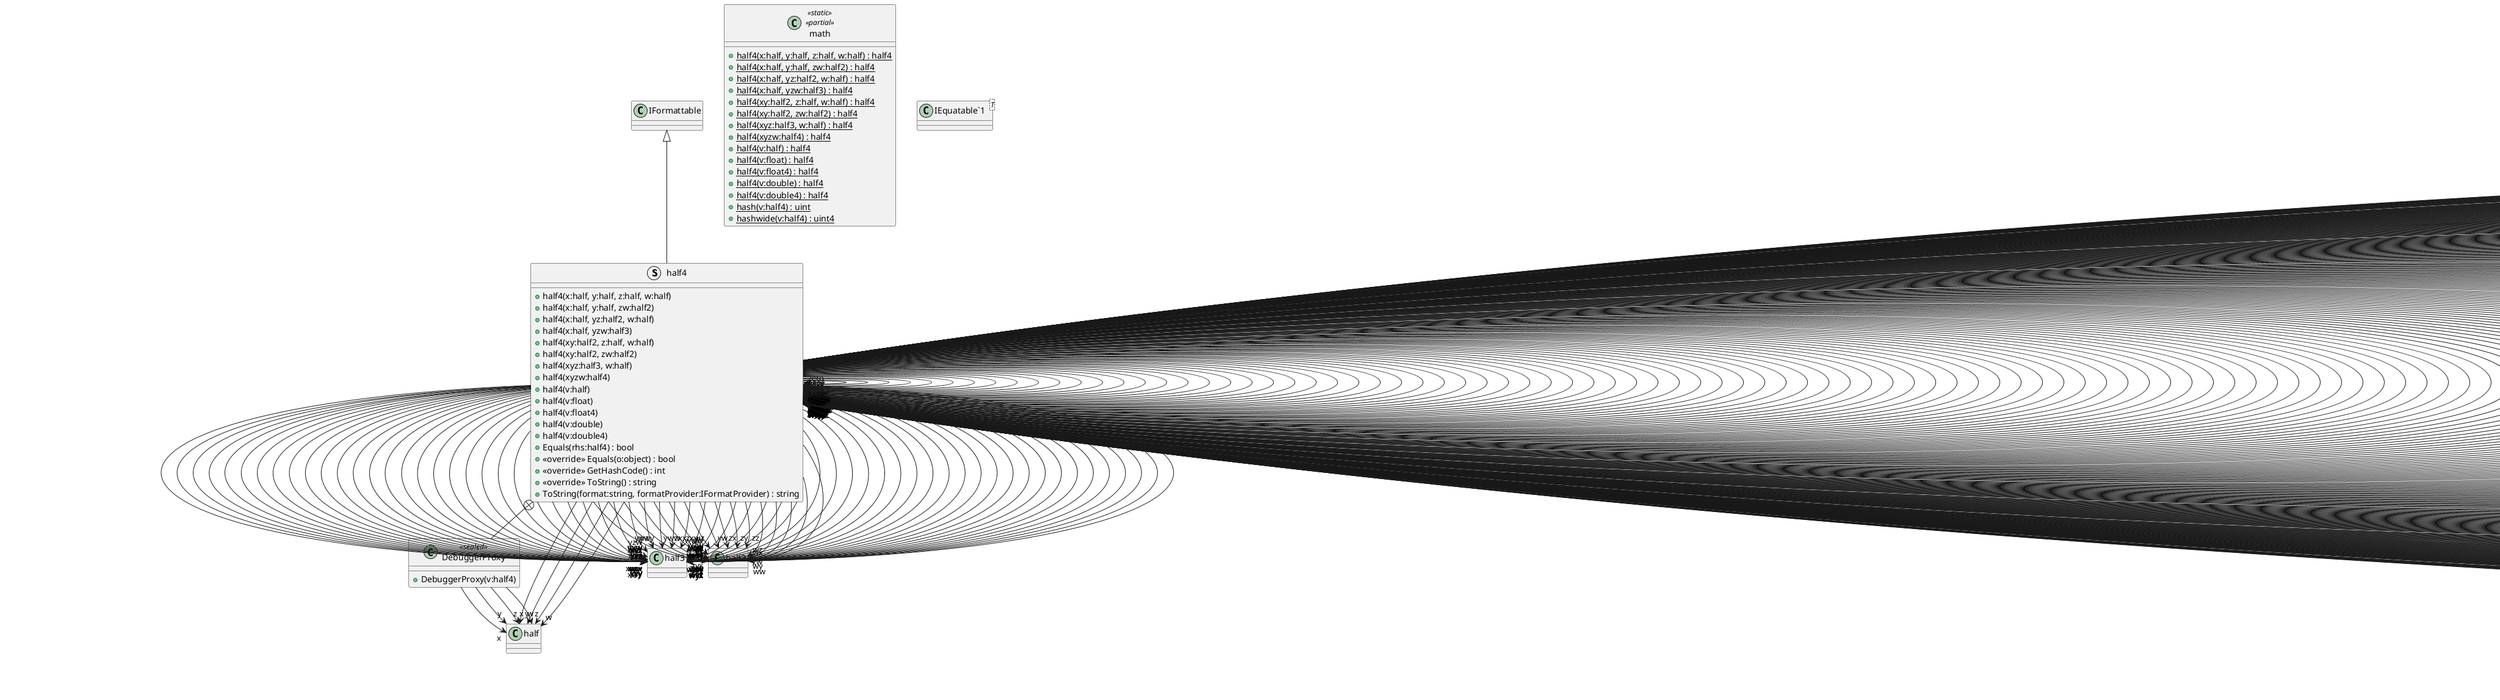 @startuml
struct half4 {
    + half4(x:half, y:half, z:half, w:half)
    + half4(x:half, y:half, zw:half2)
    + half4(x:half, yz:half2, w:half)
    + half4(x:half, yzw:half3)
    + half4(xy:half2, z:half, w:half)
    + half4(xy:half2, zw:half2)
    + half4(xyz:half3, w:half)
    + half4(xyzw:half4)
    + half4(v:half)
    + half4(v:float)
    + half4(v:float4)
    + half4(v:double)
    + half4(v:double4)
    + Equals(rhs:half4) : bool
    + <<override>> Equals(o:object) : bool
    + <<override>> GetHashCode() : int
    + <<override>> ToString() : string
    + ToString(format:string, formatProvider:IFormatProvider) : string
}
class math <<static>> <<partial>> {
    + {static} half4(x:half, y:half, z:half, w:half) : half4
    + {static} half4(x:half, y:half, zw:half2) : half4
    + {static} half4(x:half, yz:half2, w:half) : half4
    + {static} half4(x:half, yzw:half3) : half4
    + {static} half4(xy:half2, z:half, w:half) : half4
    + {static} half4(xy:half2, zw:half2) : half4
    + {static} half4(xyz:half3, w:half) : half4
    + {static} half4(xyzw:half4) : half4
    + {static} half4(v:half) : half4
    + {static} half4(v:float) : half4
    + {static} half4(v:float4) : half4
    + {static} half4(v:double) : half4
    + {static} half4(v:double4) : half4
    + {static} hash(v:half4) : uint
    + {static} hashwide(v:half4) : uint4
}
class "IEquatable`1"<T> {
}
class DebuggerProxy <<sealed>> {
    + DebuggerProxy(v:half4)
}
IFormattable <|-- half4
half4 --> "x" half
half4 --> "y" half
half4 --> "z" half
half4 --> "w" half
half4 --> "zero" half4
half4 --> "xxxx" half4
half4 --> "xxxy" half4
half4 --> "xxxz" half4
half4 --> "xxxw" half4
half4 --> "xxyx" half4
half4 --> "xxyy" half4
half4 --> "xxyz" half4
half4 --> "xxyw" half4
half4 --> "xxzx" half4
half4 --> "xxzy" half4
half4 --> "xxzz" half4
half4 --> "xxzw" half4
half4 --> "xxwx" half4
half4 --> "xxwy" half4
half4 --> "xxwz" half4
half4 --> "xxww" half4
half4 --> "xyxx" half4
half4 --> "xyxy" half4
half4 --> "xyxz" half4
half4 --> "xyxw" half4
half4 --> "xyyx" half4
half4 --> "xyyy" half4
half4 --> "xyyz" half4
half4 --> "xyyw" half4
half4 --> "xyzx" half4
half4 --> "xyzy" half4
half4 --> "xyzz" half4
half4 --> "xyzw" half4
half4 --> "xywx" half4
half4 --> "xywy" half4
half4 --> "xywz" half4
half4 --> "xyww" half4
half4 --> "xzxx" half4
half4 --> "xzxy" half4
half4 --> "xzxz" half4
half4 --> "xzxw" half4
half4 --> "xzyx" half4
half4 --> "xzyy" half4
half4 --> "xzyz" half4
half4 --> "xzyw" half4
half4 --> "xzzx" half4
half4 --> "xzzy" half4
half4 --> "xzzz" half4
half4 --> "xzzw" half4
half4 --> "xzwx" half4
half4 --> "xzwy" half4
half4 --> "xzwz" half4
half4 --> "xzww" half4
half4 --> "xwxx" half4
half4 --> "xwxy" half4
half4 --> "xwxz" half4
half4 --> "xwxw" half4
half4 --> "xwyx" half4
half4 --> "xwyy" half4
half4 --> "xwyz" half4
half4 --> "xwyw" half4
half4 --> "xwzx" half4
half4 --> "xwzy" half4
half4 --> "xwzz" half4
half4 --> "xwzw" half4
half4 --> "xwwx" half4
half4 --> "xwwy" half4
half4 --> "xwwz" half4
half4 --> "xwww" half4
half4 --> "yxxx" half4
half4 --> "yxxy" half4
half4 --> "yxxz" half4
half4 --> "yxxw" half4
half4 --> "yxyx" half4
half4 --> "yxyy" half4
half4 --> "yxyz" half4
half4 --> "yxyw" half4
half4 --> "yxzx" half4
half4 --> "yxzy" half4
half4 --> "yxzz" half4
half4 --> "yxzw" half4
half4 --> "yxwx" half4
half4 --> "yxwy" half4
half4 --> "yxwz" half4
half4 --> "yxww" half4
half4 --> "yyxx" half4
half4 --> "yyxy" half4
half4 --> "yyxz" half4
half4 --> "yyxw" half4
half4 --> "yyyx" half4
half4 --> "yyyy" half4
half4 --> "yyyz" half4
half4 --> "yyyw" half4
half4 --> "yyzx" half4
half4 --> "yyzy" half4
half4 --> "yyzz" half4
half4 --> "yyzw" half4
half4 --> "yywx" half4
half4 --> "yywy" half4
half4 --> "yywz" half4
half4 --> "yyww" half4
half4 --> "yzxx" half4
half4 --> "yzxy" half4
half4 --> "yzxz" half4
half4 --> "yzxw" half4
half4 --> "yzyx" half4
half4 --> "yzyy" half4
half4 --> "yzyz" half4
half4 --> "yzyw" half4
half4 --> "yzzx" half4
half4 --> "yzzy" half4
half4 --> "yzzz" half4
half4 --> "yzzw" half4
half4 --> "yzwx" half4
half4 --> "yzwy" half4
half4 --> "yzwz" half4
half4 --> "yzww" half4
half4 --> "ywxx" half4
half4 --> "ywxy" half4
half4 --> "ywxz" half4
half4 --> "ywxw" half4
half4 --> "ywyx" half4
half4 --> "ywyy" half4
half4 --> "ywyz" half4
half4 --> "ywyw" half4
half4 --> "ywzx" half4
half4 --> "ywzy" half4
half4 --> "ywzz" half4
half4 --> "ywzw" half4
half4 --> "ywwx" half4
half4 --> "ywwy" half4
half4 --> "ywwz" half4
half4 --> "ywww" half4
half4 --> "zxxx" half4
half4 --> "zxxy" half4
half4 --> "zxxz" half4
half4 --> "zxxw" half4
half4 --> "zxyx" half4
half4 --> "zxyy" half4
half4 --> "zxyz" half4
half4 --> "zxyw" half4
half4 --> "zxzx" half4
half4 --> "zxzy" half4
half4 --> "zxzz" half4
half4 --> "zxzw" half4
half4 --> "zxwx" half4
half4 --> "zxwy" half4
half4 --> "zxwz" half4
half4 --> "zxww" half4
half4 --> "zyxx" half4
half4 --> "zyxy" half4
half4 --> "zyxz" half4
half4 --> "zyxw" half4
half4 --> "zyyx" half4
half4 --> "zyyy" half4
half4 --> "zyyz" half4
half4 --> "zyyw" half4
half4 --> "zyzx" half4
half4 --> "zyzy" half4
half4 --> "zyzz" half4
half4 --> "zyzw" half4
half4 --> "zywx" half4
half4 --> "zywy" half4
half4 --> "zywz" half4
half4 --> "zyww" half4
half4 --> "zzxx" half4
half4 --> "zzxy" half4
half4 --> "zzxz" half4
half4 --> "zzxw" half4
half4 --> "zzyx" half4
half4 --> "zzyy" half4
half4 --> "zzyz" half4
half4 --> "zzyw" half4
half4 --> "zzzx" half4
half4 --> "zzzy" half4
half4 --> "zzzz" half4
half4 --> "zzzw" half4
half4 --> "zzwx" half4
half4 --> "zzwy" half4
half4 --> "zzwz" half4
half4 --> "zzww" half4
half4 --> "zwxx" half4
half4 --> "zwxy" half4
half4 --> "zwxz" half4
half4 --> "zwxw" half4
half4 --> "zwyx" half4
half4 --> "zwyy" half4
half4 --> "zwyz" half4
half4 --> "zwyw" half4
half4 --> "zwzx" half4
half4 --> "zwzy" half4
half4 --> "zwzz" half4
half4 --> "zwzw" half4
half4 --> "zwwx" half4
half4 --> "zwwy" half4
half4 --> "zwwz" half4
half4 --> "zwww" half4
half4 --> "wxxx" half4
half4 --> "wxxy" half4
half4 --> "wxxz" half4
half4 --> "wxxw" half4
half4 --> "wxyx" half4
half4 --> "wxyy" half4
half4 --> "wxyz" half4
half4 --> "wxyw" half4
half4 --> "wxzx" half4
half4 --> "wxzy" half4
half4 --> "wxzz" half4
half4 --> "wxzw" half4
half4 --> "wxwx" half4
half4 --> "wxwy" half4
half4 --> "wxwz" half4
half4 --> "wxww" half4
half4 --> "wyxx" half4
half4 --> "wyxy" half4
half4 --> "wyxz" half4
half4 --> "wyxw" half4
half4 --> "wyyx" half4
half4 --> "wyyy" half4
half4 --> "wyyz" half4
half4 --> "wyyw" half4
half4 --> "wyzx" half4
half4 --> "wyzy" half4
half4 --> "wyzz" half4
half4 --> "wyzw" half4
half4 --> "wywx" half4
half4 --> "wywy" half4
half4 --> "wywz" half4
half4 --> "wyww" half4
half4 --> "wzxx" half4
half4 --> "wzxy" half4
half4 --> "wzxz" half4
half4 --> "wzxw" half4
half4 --> "wzyx" half4
half4 --> "wzyy" half4
half4 --> "wzyz" half4
half4 --> "wzyw" half4
half4 --> "wzzx" half4
half4 --> "wzzy" half4
half4 --> "wzzz" half4
half4 --> "wzzw" half4
half4 --> "wzwx" half4
half4 --> "wzwy" half4
half4 --> "wzwz" half4
half4 --> "wzww" half4
half4 --> "wwxx" half4
half4 --> "wwxy" half4
half4 --> "wwxz" half4
half4 --> "wwxw" half4
half4 --> "wwyx" half4
half4 --> "wwyy" half4
half4 --> "wwyz" half4
half4 --> "wwyw" half4
half4 --> "wwzx" half4
half4 --> "wwzy" half4
half4 --> "wwzz" half4
half4 --> "wwzw" half4
half4 --> "wwwx" half4
half4 --> "wwwy" half4
half4 --> "wwwz" half4
half4 --> "wwww" half4
half4 --> "xxx" half3
half4 --> "xxy" half3
half4 --> "xxz" half3
half4 --> "xxw" half3
half4 --> "xyx" half3
half4 --> "xyy" half3
half4 --> "xyz" half3
half4 --> "xyw" half3
half4 --> "xzx" half3
half4 --> "xzy" half3
half4 --> "xzz" half3
half4 --> "xzw" half3
half4 --> "xwx" half3
half4 --> "xwy" half3
half4 --> "xwz" half3
half4 --> "xww" half3
half4 --> "yxx" half3
half4 --> "yxy" half3
half4 --> "yxz" half3
half4 --> "yxw" half3
half4 --> "yyx" half3
half4 --> "yyy" half3
half4 --> "yyz" half3
half4 --> "yyw" half3
half4 --> "yzx" half3
half4 --> "yzy" half3
half4 --> "yzz" half3
half4 --> "yzw" half3
half4 --> "ywx" half3
half4 --> "ywy" half3
half4 --> "ywz" half3
half4 --> "yww" half3
half4 --> "zxx" half3
half4 --> "zxy" half3
half4 --> "zxz" half3
half4 --> "zxw" half3
half4 --> "zyx" half3
half4 --> "zyy" half3
half4 --> "zyz" half3
half4 --> "zyw" half3
half4 --> "zzx" half3
half4 --> "zzy" half3
half4 --> "zzz" half3
half4 --> "zzw" half3
half4 --> "zwx" half3
half4 --> "zwy" half3
half4 --> "zwz" half3
half4 --> "zww" half3
half4 --> "wxx" half3
half4 --> "wxy" half3
half4 --> "wxz" half3
half4 --> "wxw" half3
half4 --> "wyx" half3
half4 --> "wyy" half3
half4 --> "wyz" half3
half4 --> "wyw" half3
half4 --> "wzx" half3
half4 --> "wzy" half3
half4 --> "wzz" half3
half4 --> "wzw" half3
half4 --> "wwx" half3
half4 --> "wwy" half3
half4 --> "wwz" half3
half4 --> "www" half3
half4 --> "xx" half2
half4 --> "xy" half2
half4 --> "xz" half2
half4 --> "xw" half2
half4 --> "yx" half2
half4 --> "yy" half2
half4 --> "yz" half2
half4 --> "yw" half2
half4 --> "zx" half2
half4 --> "zy" half2
half4 --> "zz" half2
half4 --> "zw" half2
half4 --> "wx" half2
half4 --> "wy" half2
half4 --> "wz" half2
half4 --> "ww" half2
half4 +-- DebuggerProxy
DebuggerProxy --> "x" half
DebuggerProxy --> "y" half
DebuggerProxy --> "z" half
DebuggerProxy --> "w" half
@enduml
